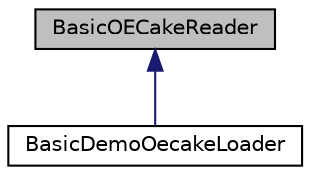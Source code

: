 digraph "BasicOECakeReader"
{
  edge [fontname="Helvetica",fontsize="10",labelfontname="Helvetica",labelfontsize="10"];
  node [fontname="Helvetica",fontsize="10",shape=record];
  Node1 [label="BasicOECakeReader",height=0.2,width=0.4,color="black", fillcolor="grey75", style="filled", fontcolor="black"];
  Node1 -> Node2 [dir="back",color="midnightblue",fontsize="10",style="solid",fontname="Helvetica"];
  Node2 [label="BasicDemoOecakeLoader",height=0.2,width=0.4,color="black", fillcolor="white", style="filled",URL="$class_basic_demo_oecake_loader.html"];
}
